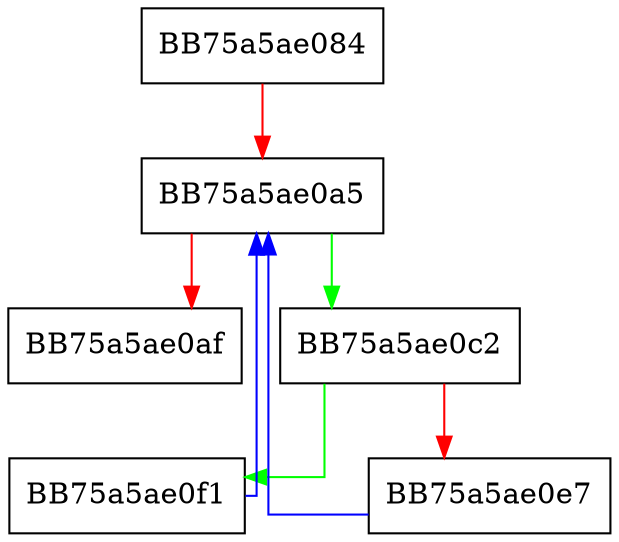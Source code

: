 digraph stop {
  node [shape="box"];
  graph [splines=ortho];
  BB75a5ae084 -> BB75a5ae0a5 [color="red"];
  BB75a5ae0a5 -> BB75a5ae0c2 [color="green"];
  BB75a5ae0a5 -> BB75a5ae0af [color="red"];
  BB75a5ae0c2 -> BB75a5ae0f1 [color="green"];
  BB75a5ae0c2 -> BB75a5ae0e7 [color="red"];
  BB75a5ae0e7 -> BB75a5ae0a5 [color="blue"];
  BB75a5ae0f1 -> BB75a5ae0a5 [color="blue"];
}